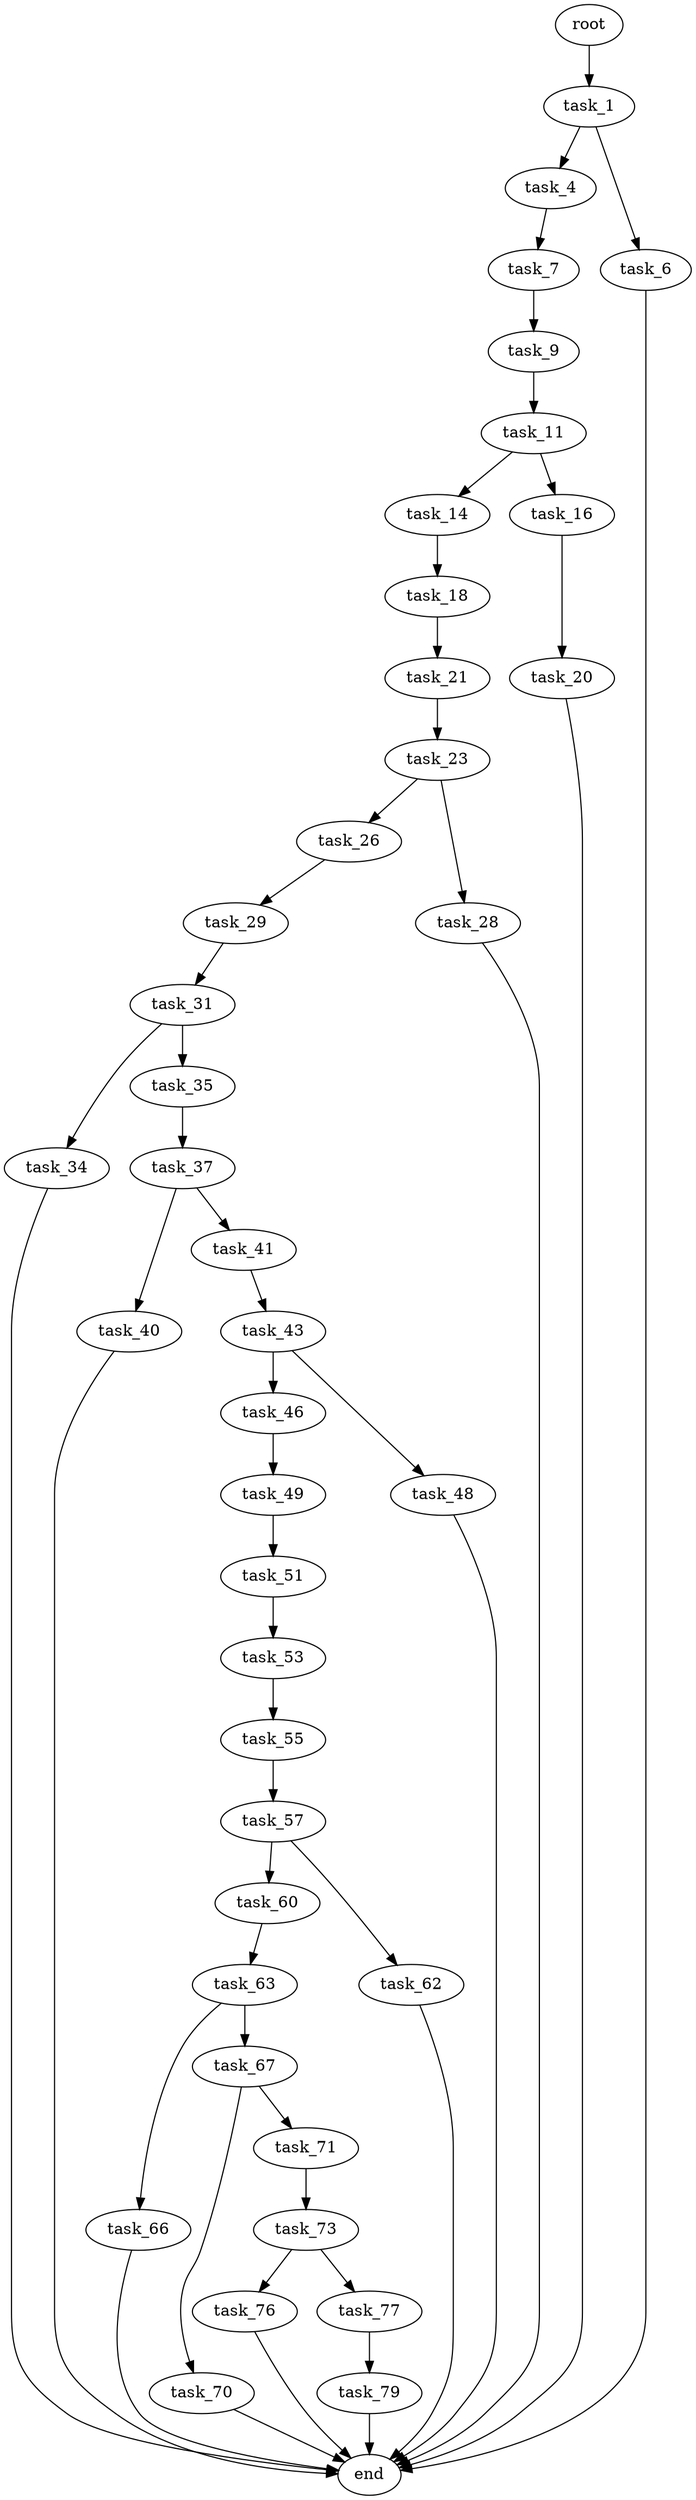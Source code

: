 digraph G {
  root [size="0.000000"];
  task_1 [size="1155383561.000000"];
  task_4 [size="454931312966.000000"];
  task_6 [size="134217728000.000000"];
  task_7 [size="351093790504.000000"];
  end [size="0.000000"];
  task_9 [size="125870195376.000000"];
  task_11 [size="517300230912.000000"];
  task_14 [size="134217728000.000000"];
  task_16 [size="6251717900.000000"];
  task_18 [size="231928233984.000000"];
  task_20 [size="1083767496091.000000"];
  task_21 [size="68719476736.000000"];
  task_23 [size="909055585682.000000"];
  task_26 [size="4849763150.000000"];
  task_28 [size="134217728000.000000"];
  task_29 [size="6463307070.000000"];
  task_31 [size="2232889560.000000"];
  task_34 [size="13170698181.000000"];
  task_35 [size="134217728000.000000"];
  task_37 [size="368293445632.000000"];
  task_40 [size="28991029248.000000"];
  task_41 [size="1073741824000.000000"];
  task_43 [size="134217728000.000000"];
  task_46 [size="28991029248.000000"];
  task_48 [size="28991029248.000000"];
  task_49 [size="46914698125.000000"];
  task_51 [size="7514457198.000000"];
  task_53 [size="782757789696.000000"];
  task_55 [size="607572876196.000000"];
  task_57 [size="97032079985.000000"];
  task_60 [size="8218611484.000000"];
  task_62 [size="782757789696.000000"];
  task_63 [size="134217728000.000000"];
  task_66 [size="128053946715.000000"];
  task_67 [size="68719476736.000000"];
  task_70 [size="19035348766.000000"];
  task_71 [size="8589934592.000000"];
  task_73 [size="5508718749.000000"];
  task_76 [size="28991029248.000000"];
  task_77 [size="36069296411.000000"];
  task_79 [size="782757789696.000000"];

  root -> task_1 [size="1.000000"];
  task_1 -> task_4 [size="33554432.000000"];
  task_1 -> task_6 [size="33554432.000000"];
  task_4 -> task_7 [size="301989888.000000"];
  task_6 -> end [size="1.000000"];
  task_7 -> task_9 [size="301989888.000000"];
  task_9 -> task_11 [size="209715200.000000"];
  task_11 -> task_14 [size="411041792.000000"];
  task_11 -> task_16 [size="411041792.000000"];
  task_14 -> task_18 [size="209715200.000000"];
  task_16 -> task_20 [size="134217728.000000"];
  task_18 -> task_21 [size="301989888.000000"];
  task_20 -> end [size="1.000000"];
  task_21 -> task_23 [size="134217728.000000"];
  task_23 -> task_26 [size="838860800.000000"];
  task_23 -> task_28 [size="838860800.000000"];
  task_26 -> task_29 [size="411041792.000000"];
  task_28 -> end [size="1.000000"];
  task_29 -> task_31 [size="209715200.000000"];
  task_31 -> task_34 [size="209715200.000000"];
  task_31 -> task_35 [size="209715200.000000"];
  task_34 -> end [size="1.000000"];
  task_35 -> task_37 [size="209715200.000000"];
  task_37 -> task_40 [size="411041792.000000"];
  task_37 -> task_41 [size="411041792.000000"];
  task_40 -> end [size="1.000000"];
  task_41 -> task_43 [size="838860800.000000"];
  task_43 -> task_46 [size="209715200.000000"];
  task_43 -> task_48 [size="209715200.000000"];
  task_46 -> task_49 [size="75497472.000000"];
  task_48 -> end [size="1.000000"];
  task_49 -> task_51 [size="838860800.000000"];
  task_51 -> task_53 [size="209715200.000000"];
  task_53 -> task_55 [size="679477248.000000"];
  task_55 -> task_57 [size="536870912.000000"];
  task_57 -> task_60 [size="75497472.000000"];
  task_57 -> task_62 [size="75497472.000000"];
  task_60 -> task_63 [size="33554432.000000"];
  task_62 -> end [size="1.000000"];
  task_63 -> task_66 [size="209715200.000000"];
  task_63 -> task_67 [size="209715200.000000"];
  task_66 -> end [size="1.000000"];
  task_67 -> task_70 [size="134217728.000000"];
  task_67 -> task_71 [size="134217728.000000"];
  task_70 -> end [size="1.000000"];
  task_71 -> task_73 [size="33554432.000000"];
  task_73 -> task_76 [size="209715200.000000"];
  task_73 -> task_77 [size="209715200.000000"];
  task_76 -> end [size="1.000000"];
  task_77 -> task_79 [size="679477248.000000"];
  task_79 -> end [size="1.000000"];
}
